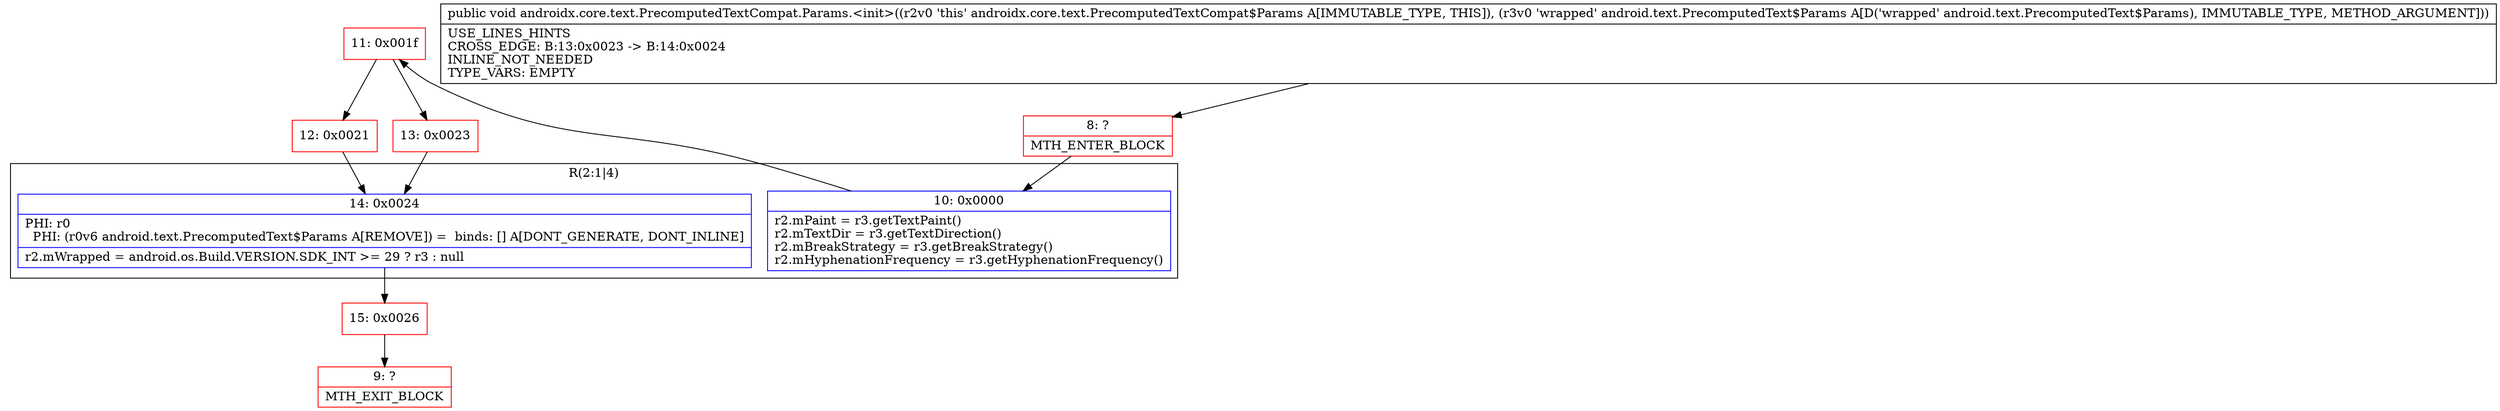 digraph "CFG forandroidx.core.text.PrecomputedTextCompat.Params.\<init\>(Landroid\/text\/PrecomputedText$Params;)V" {
subgraph cluster_Region_1320253512 {
label = "R(2:1|4)";
node [shape=record,color=blue];
Node_10 [shape=record,label="{10\:\ 0x0000|r2.mPaint = r3.getTextPaint()\lr2.mTextDir = r3.getTextDirection()\lr2.mBreakStrategy = r3.getBreakStrategy()\lr2.mHyphenationFrequency = r3.getHyphenationFrequency()\l}"];
Node_14 [shape=record,label="{14\:\ 0x0024|PHI: r0 \l  PHI: (r0v6 android.text.PrecomputedText$Params A[REMOVE]) =  binds: [] A[DONT_GENERATE, DONT_INLINE]\l|r2.mWrapped = android.os.Build.VERSION.SDK_INT \>= 29 ? r3 : null\l}"];
}
Node_8 [shape=record,color=red,label="{8\:\ ?|MTH_ENTER_BLOCK\l}"];
Node_11 [shape=record,color=red,label="{11\:\ 0x001f}"];
Node_12 [shape=record,color=red,label="{12\:\ 0x0021}"];
Node_15 [shape=record,color=red,label="{15\:\ 0x0026}"];
Node_9 [shape=record,color=red,label="{9\:\ ?|MTH_EXIT_BLOCK\l}"];
Node_13 [shape=record,color=red,label="{13\:\ 0x0023}"];
MethodNode[shape=record,label="{public void androidx.core.text.PrecomputedTextCompat.Params.\<init\>((r2v0 'this' androidx.core.text.PrecomputedTextCompat$Params A[IMMUTABLE_TYPE, THIS]), (r3v0 'wrapped' android.text.PrecomputedText$Params A[D('wrapped' android.text.PrecomputedText$Params), IMMUTABLE_TYPE, METHOD_ARGUMENT]))  | USE_LINES_HINTS\lCROSS_EDGE: B:13:0x0023 \-\> B:14:0x0024\lINLINE_NOT_NEEDED\lTYPE_VARS: EMPTY\l}"];
MethodNode -> Node_8;Node_10 -> Node_11;
Node_14 -> Node_15;
Node_8 -> Node_10;
Node_11 -> Node_12;
Node_11 -> Node_13;
Node_12 -> Node_14;
Node_15 -> Node_9;
Node_13 -> Node_14;
}

